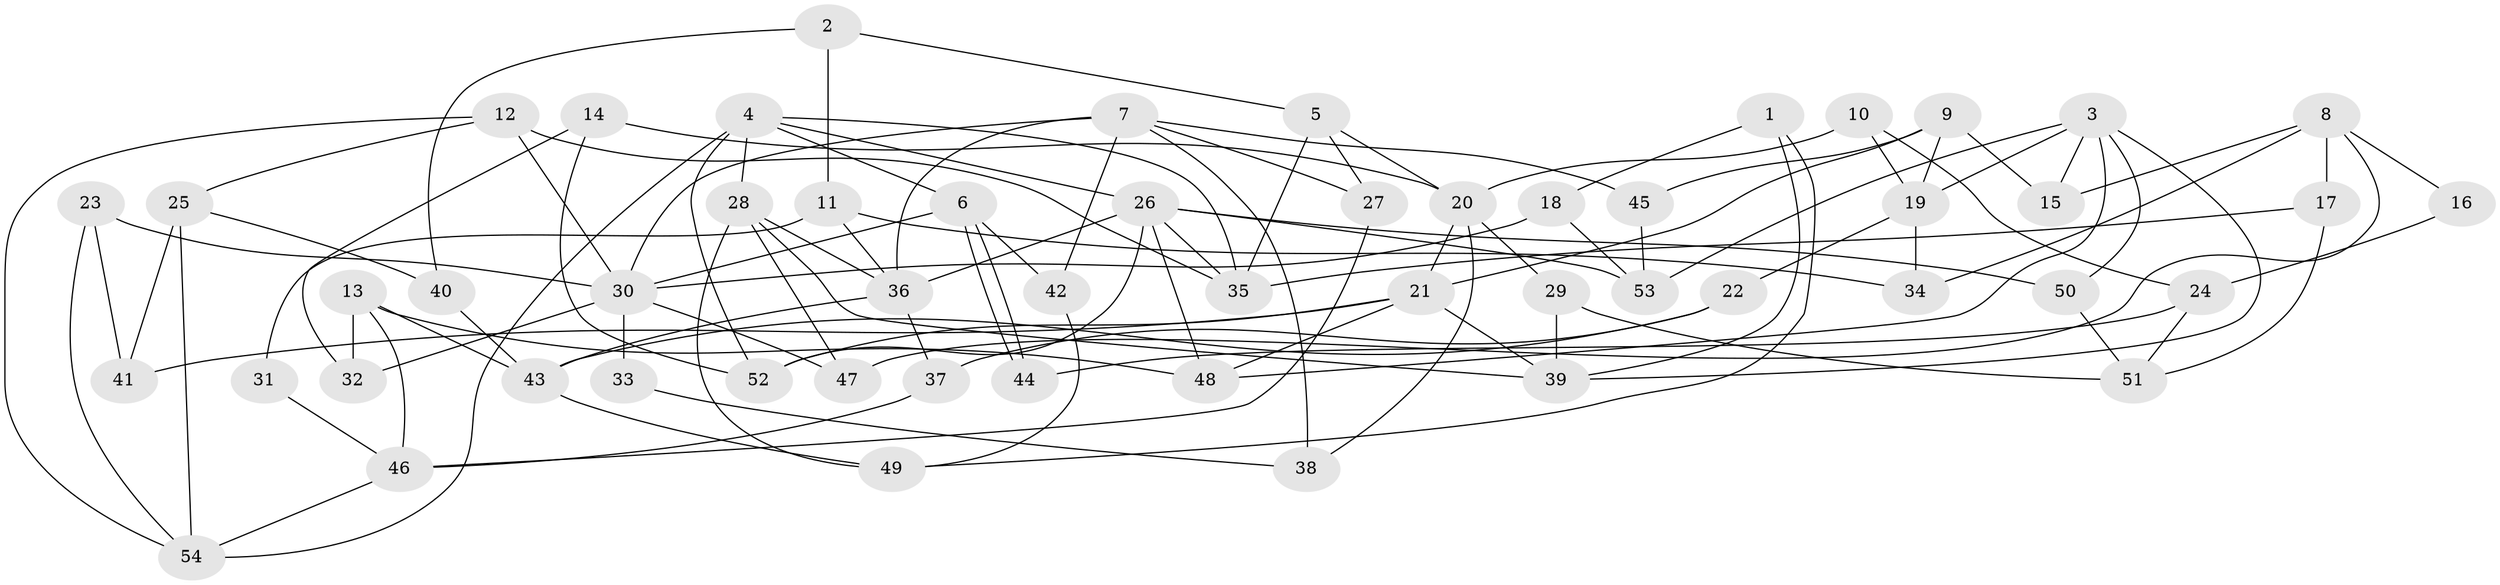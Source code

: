// Generated by graph-tools (version 1.1) at 2025/02/03/09/25 03:02:10]
// undirected, 54 vertices, 108 edges
graph export_dot {
graph [start="1"]
  node [color=gray90,style=filled];
  1;
  2;
  3;
  4;
  5;
  6;
  7;
  8;
  9;
  10;
  11;
  12;
  13;
  14;
  15;
  16;
  17;
  18;
  19;
  20;
  21;
  22;
  23;
  24;
  25;
  26;
  27;
  28;
  29;
  30;
  31;
  32;
  33;
  34;
  35;
  36;
  37;
  38;
  39;
  40;
  41;
  42;
  43;
  44;
  45;
  46;
  47;
  48;
  49;
  50;
  51;
  52;
  53;
  54;
  1 -- 49;
  1 -- 39;
  1 -- 18;
  2 -- 40;
  2 -- 11;
  2 -- 5;
  3 -- 53;
  3 -- 39;
  3 -- 15;
  3 -- 19;
  3 -- 48;
  3 -- 50;
  4 -- 6;
  4 -- 35;
  4 -- 26;
  4 -- 28;
  4 -- 52;
  4 -- 54;
  5 -- 20;
  5 -- 27;
  5 -- 35;
  6 -- 44;
  6 -- 44;
  6 -- 42;
  6 -- 30;
  7 -- 30;
  7 -- 36;
  7 -- 27;
  7 -- 38;
  7 -- 42;
  7 -- 45;
  8 -- 15;
  8 -- 47;
  8 -- 16;
  8 -- 17;
  8 -- 34;
  9 -- 45;
  9 -- 21;
  9 -- 15;
  9 -- 19;
  10 -- 20;
  10 -- 19;
  10 -- 24;
  11 -- 36;
  11 -- 34;
  11 -- 31;
  12 -- 25;
  12 -- 35;
  12 -- 30;
  12 -- 54;
  13 -- 48;
  13 -- 46;
  13 -- 32;
  13 -- 43;
  14 -- 32;
  14 -- 52;
  14 -- 20;
  16 -- 24;
  17 -- 35;
  17 -- 51;
  18 -- 30;
  18 -- 53;
  19 -- 22;
  19 -- 34;
  20 -- 29;
  20 -- 21;
  20 -- 38;
  21 -- 48;
  21 -- 39;
  21 -- 41;
  21 -- 52;
  22 -- 43;
  22 -- 37;
  23 -- 54;
  23 -- 30;
  23 -- 41;
  24 -- 51;
  24 -- 44;
  25 -- 54;
  25 -- 41;
  25 -- 40;
  26 -- 52;
  26 -- 35;
  26 -- 36;
  26 -- 48;
  26 -- 50;
  26 -- 53;
  27 -- 46;
  28 -- 36;
  28 -- 39;
  28 -- 47;
  28 -- 49;
  29 -- 51;
  29 -- 39;
  30 -- 32;
  30 -- 33;
  30 -- 47;
  31 -- 46;
  33 -- 38;
  36 -- 37;
  36 -- 43;
  37 -- 46;
  40 -- 43;
  42 -- 49;
  43 -- 49;
  45 -- 53;
  46 -- 54;
  50 -- 51;
}
